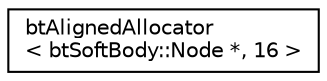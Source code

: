 digraph "Graphical Class Hierarchy"
{
  edge [fontname="Helvetica",fontsize="10",labelfontname="Helvetica",labelfontsize="10"];
  node [fontname="Helvetica",fontsize="10",shape=record];
  rankdir="LR";
  Node1 [label="btAlignedAllocator\l\< btSoftBody::Node *, 16 \>",height=0.2,width=0.4,color="black", fillcolor="white", style="filled",URL="$classbt_aligned_allocator.html"];
}
